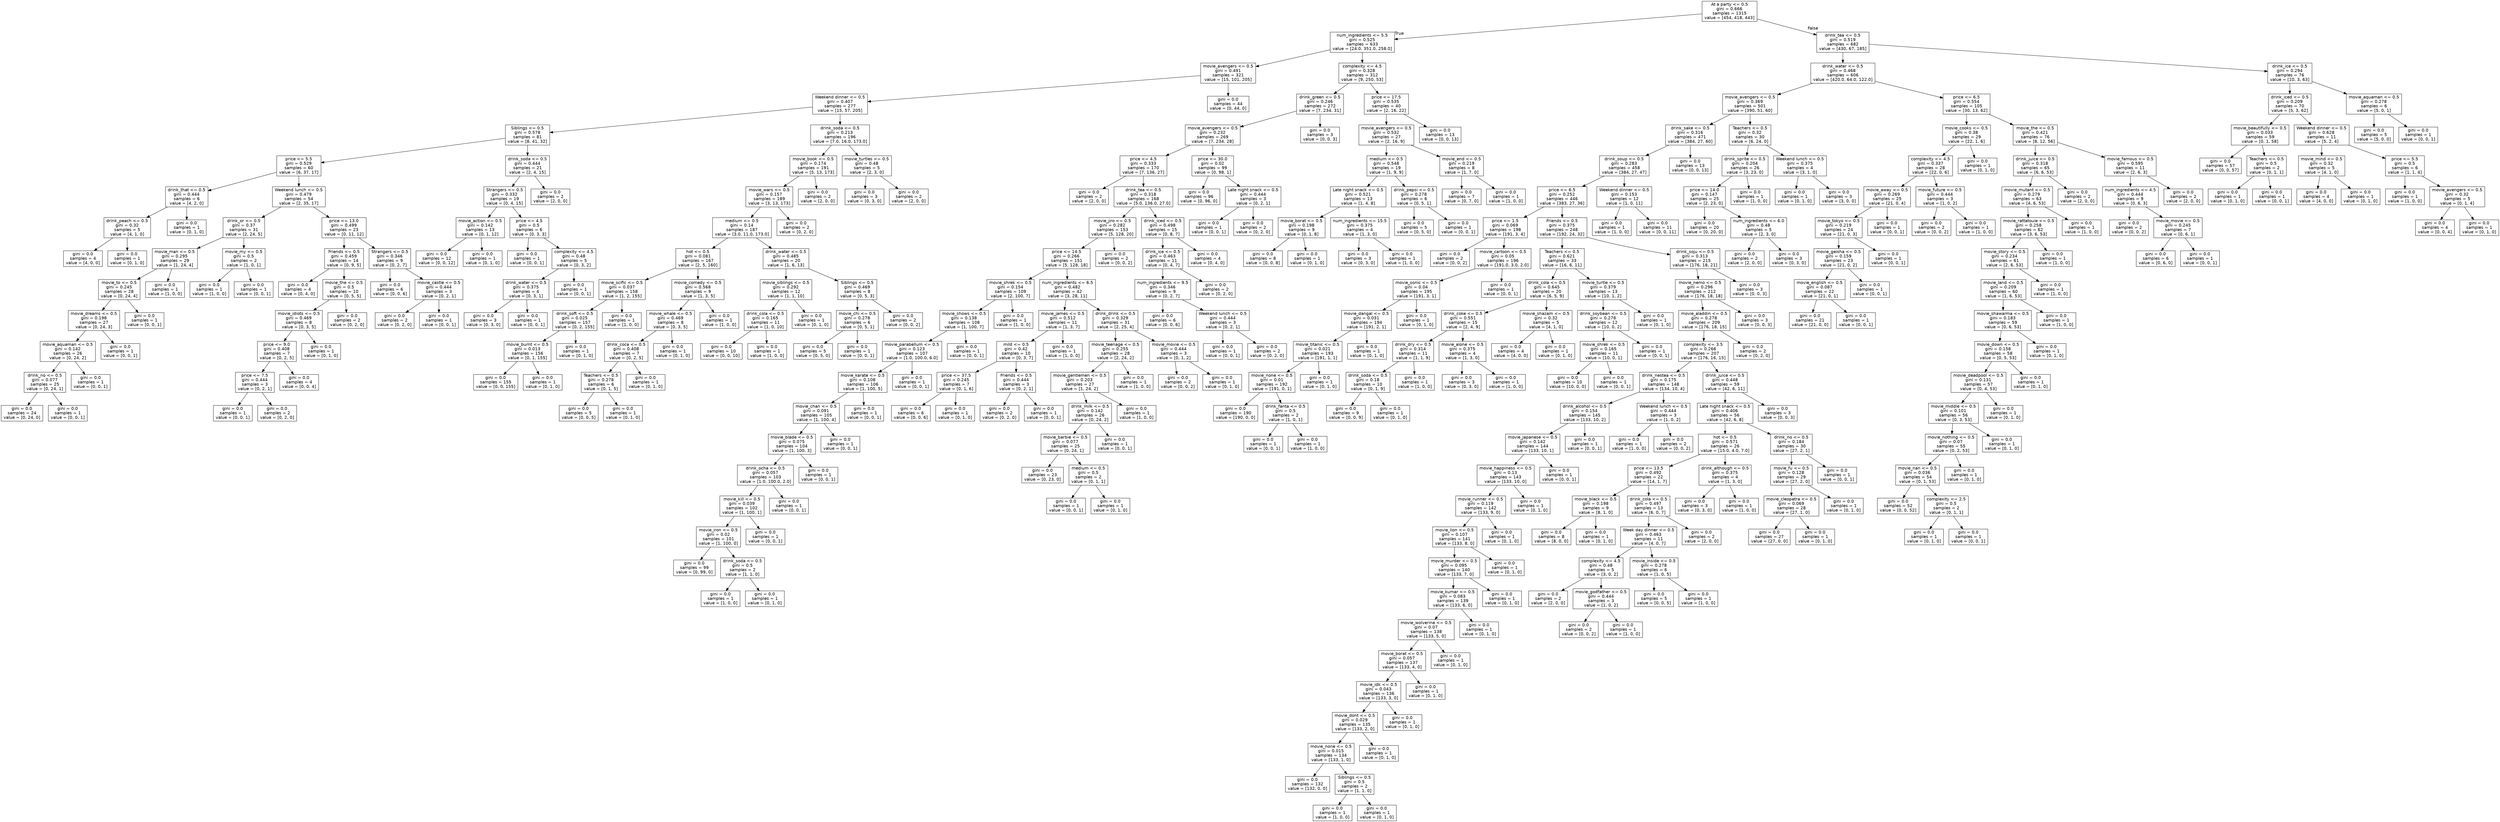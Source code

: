digraph Tree {
node [shape=box, fontname="helvetica"] ;
edge [fontname="helvetica"] ;
0 [label="At a party <= 0.5\ngini = 0.666\nsamples = 1315\nvalue = [454, 418, 443]"] ;
1 [label="num_ingredients <= 5.5\ngini = 0.525\nsamples = 633\nvalue = [24.0, 351.0, 258.0]"] ;
0 -> 1 [labeldistance=2.5, labelangle=45, headlabel="True"] ;
2 [label="movie_avengers <= 0.5\ngini = 0.491\nsamples = 321\nvalue = [15, 101, 205]"] ;
1 -> 2 ;
3 [label="Weekend dinner <= 0.5\ngini = 0.407\nsamples = 277\nvalue = [15, 57, 205]"] ;
2 -> 3 ;
4 [label="Siblings <= 0.5\ngini = 0.578\nsamples = 81\nvalue = [8, 41, 32]"] ;
3 -> 4 ;
5 [label="price <= 5.5\ngini = 0.529\nsamples = 60\nvalue = [6, 37, 17]"] ;
4 -> 5 ;
6 [label="drink_that <= 0.5\ngini = 0.444\nsamples = 6\nvalue = [4, 2, 0]"] ;
5 -> 6 ;
7 [label="drink_peach <= 0.5\ngini = 0.32\nsamples = 5\nvalue = [4, 1, 0]"] ;
6 -> 7 ;
8 [label="gini = 0.0\nsamples = 4\nvalue = [4, 0, 0]"] ;
7 -> 8 ;
9 [label="gini = 0.0\nsamples = 1\nvalue = [0, 1, 0]"] ;
7 -> 9 ;
10 [label="gini = 0.0\nsamples = 1\nvalue = [0, 1, 0]"] ;
6 -> 10 ;
11 [label="Weekend lunch <= 0.5\ngini = 0.479\nsamples = 54\nvalue = [2, 35, 17]"] ;
5 -> 11 ;
12 [label="drink_or <= 0.5\ngini = 0.37\nsamples = 31\nvalue = [2, 24, 5]"] ;
11 -> 12 ;
13 [label="movie_man <= 0.5\ngini = 0.295\nsamples = 29\nvalue = [1, 24, 4]"] ;
12 -> 13 ;
14 [label="movie_to <= 0.5\ngini = 0.245\nsamples = 28\nvalue = [0, 24, 4]"] ;
13 -> 14 ;
15 [label="movie_dreams <= 0.5\ngini = 0.198\nsamples = 27\nvalue = [0, 24, 3]"] ;
14 -> 15 ;
16 [label="movie_aquaman <= 0.5\ngini = 0.142\nsamples = 26\nvalue = [0, 24, 2]"] ;
15 -> 16 ;
17 [label="drink_no <= 0.5\ngini = 0.077\nsamples = 25\nvalue = [0, 24, 1]"] ;
16 -> 17 ;
18 [label="gini = 0.0\nsamples = 24\nvalue = [0, 24, 0]"] ;
17 -> 18 ;
19 [label="gini = 0.0\nsamples = 1\nvalue = [0, 0, 1]"] ;
17 -> 19 ;
20 [label="gini = 0.0\nsamples = 1\nvalue = [0, 0, 1]"] ;
16 -> 20 ;
21 [label="gini = 0.0\nsamples = 1\nvalue = [0, 0, 1]"] ;
15 -> 21 ;
22 [label="gini = 0.0\nsamples = 1\nvalue = [0, 0, 1]"] ;
14 -> 22 ;
23 [label="gini = 0.0\nsamples = 1\nvalue = [1, 0, 0]"] ;
13 -> 23 ;
24 [label="movie_my <= 0.5\ngini = 0.5\nsamples = 2\nvalue = [1, 0, 1]"] ;
12 -> 24 ;
25 [label="gini = 0.0\nsamples = 1\nvalue = [1, 0, 0]"] ;
24 -> 25 ;
26 [label="gini = 0.0\nsamples = 1\nvalue = [0, 0, 1]"] ;
24 -> 26 ;
27 [label="price <= 13.0\ngini = 0.499\nsamples = 23\nvalue = [0, 11, 12]"] ;
11 -> 27 ;
28 [label="Friends <= 0.5\ngini = 0.459\nsamples = 14\nvalue = [0, 9, 5]"] ;
27 -> 28 ;
29 [label="gini = 0.0\nsamples = 4\nvalue = [0, 4, 0]"] ;
28 -> 29 ;
30 [label="movie_the <= 0.5\ngini = 0.5\nsamples = 10\nvalue = [0, 5, 5]"] ;
28 -> 30 ;
31 [label="movie_idiots <= 0.5\ngini = 0.469\nsamples = 8\nvalue = [0, 3, 5]"] ;
30 -> 31 ;
32 [label="price <= 9.0\ngini = 0.408\nsamples = 7\nvalue = [0, 2, 5]"] ;
31 -> 32 ;
33 [label="price <= 7.5\ngini = 0.444\nsamples = 3\nvalue = [0, 2, 1]"] ;
32 -> 33 ;
34 [label="gini = 0.0\nsamples = 1\nvalue = [0, 0, 1]"] ;
33 -> 34 ;
35 [label="gini = 0.0\nsamples = 2\nvalue = [0, 2, 0]"] ;
33 -> 35 ;
36 [label="gini = 0.0\nsamples = 4\nvalue = [0, 0, 4]"] ;
32 -> 36 ;
37 [label="gini = 0.0\nsamples = 1\nvalue = [0, 1, 0]"] ;
31 -> 37 ;
38 [label="gini = 0.0\nsamples = 2\nvalue = [0, 2, 0]"] ;
30 -> 38 ;
39 [label="Strangers <= 0.5\ngini = 0.346\nsamples = 9\nvalue = [0, 2, 7]"] ;
27 -> 39 ;
40 [label="gini = 0.0\nsamples = 6\nvalue = [0, 0, 6]"] ;
39 -> 40 ;
41 [label="movie_castle <= 0.5\ngini = 0.444\nsamples = 3\nvalue = [0, 2, 1]"] ;
39 -> 41 ;
42 [label="gini = 0.0\nsamples = 2\nvalue = [0, 2, 0]"] ;
41 -> 42 ;
43 [label="gini = 0.0\nsamples = 1\nvalue = [0, 0, 1]"] ;
41 -> 43 ;
44 [label="drink_soda <= 0.5\ngini = 0.444\nsamples = 21\nvalue = [2, 4, 15]"] ;
4 -> 44 ;
45 [label="Strangers <= 0.5\ngini = 0.332\nsamples = 19\nvalue = [0, 4, 15]"] ;
44 -> 45 ;
46 [label="movie_action <= 0.5\ngini = 0.142\nsamples = 13\nvalue = [0, 1, 12]"] ;
45 -> 46 ;
47 [label="gini = 0.0\nsamples = 12\nvalue = [0, 0, 12]"] ;
46 -> 47 ;
48 [label="gini = 0.0\nsamples = 1\nvalue = [0, 1, 0]"] ;
46 -> 48 ;
49 [label="price <= 4.5\ngini = 0.5\nsamples = 6\nvalue = [0, 3, 3]"] ;
45 -> 49 ;
50 [label="gini = 0.0\nsamples = 1\nvalue = [0, 0, 1]"] ;
49 -> 50 ;
51 [label="complexity <= 4.5\ngini = 0.48\nsamples = 5\nvalue = [0, 3, 2]"] ;
49 -> 51 ;
52 [label="drink_water <= 0.5\ngini = 0.375\nsamples = 4\nvalue = [0, 3, 1]"] ;
51 -> 52 ;
53 [label="gini = 0.0\nsamples = 3\nvalue = [0, 3, 0]"] ;
52 -> 53 ;
54 [label="gini = 0.0\nsamples = 1\nvalue = [0, 0, 1]"] ;
52 -> 54 ;
55 [label="gini = 0.0\nsamples = 1\nvalue = [0, 0, 1]"] ;
51 -> 55 ;
56 [label="gini = 0.0\nsamples = 2\nvalue = [2, 0, 0]"] ;
44 -> 56 ;
57 [label="drink_soda <= 0.5\ngini = 0.213\nsamples = 196\nvalue = [7.0, 16.0, 173.0]"] ;
3 -> 57 ;
58 [label="movie_book <= 0.5\ngini = 0.174\nsamples = 191\nvalue = [5, 13, 173]"] ;
57 -> 58 ;
59 [label="movie_wars <= 0.5\ngini = 0.157\nsamples = 189\nvalue = [3, 13, 173]"] ;
58 -> 59 ;
60 [label="medium <= 0.5\ngini = 0.14\nsamples = 187\nvalue = [3.0, 11.0, 173.0]"] ;
59 -> 60 ;
61 [label="hot <= 0.5\ngini = 0.081\nsamples = 167\nvalue = [2, 5, 160]"] ;
60 -> 61 ;
62 [label="movie_scific <= 0.5\ngini = 0.037\nsamples = 158\nvalue = [1, 2, 155]"] ;
61 -> 62 ;
63 [label="drink_soft <= 0.5\ngini = 0.025\nsamples = 157\nvalue = [0, 2, 155]"] ;
62 -> 63 ;
64 [label="movie_burnt <= 0.5\ngini = 0.013\nsamples = 156\nvalue = [0, 1, 155]"] ;
63 -> 64 ;
65 [label="gini = 0.0\nsamples = 155\nvalue = [0, 0, 155]"] ;
64 -> 65 ;
66 [label="gini = 0.0\nsamples = 1\nvalue = [0, 1, 0]"] ;
64 -> 66 ;
67 [label="gini = 0.0\nsamples = 1\nvalue = [0, 1, 0]"] ;
63 -> 67 ;
68 [label="gini = 0.0\nsamples = 1\nvalue = [1, 0, 0]"] ;
62 -> 68 ;
69 [label="movie_comedy <= 0.5\ngini = 0.568\nsamples = 9\nvalue = [1, 3, 5]"] ;
61 -> 69 ;
70 [label="movie_whale <= 0.5\ngini = 0.469\nsamples = 8\nvalue = [0, 3, 5]"] ;
69 -> 70 ;
71 [label="drink_coca <= 0.5\ngini = 0.408\nsamples = 7\nvalue = [0, 2, 5]"] ;
70 -> 71 ;
72 [label="Teachers <= 0.5\ngini = 0.278\nsamples = 6\nvalue = [0, 1, 5]"] ;
71 -> 72 ;
73 [label="gini = 0.0\nsamples = 5\nvalue = [0, 0, 5]"] ;
72 -> 73 ;
74 [label="gini = 0.0\nsamples = 1\nvalue = [0, 1, 0]"] ;
72 -> 74 ;
75 [label="gini = 0.0\nsamples = 1\nvalue = [0, 1, 0]"] ;
71 -> 75 ;
76 [label="gini = 0.0\nsamples = 1\nvalue = [0, 1, 0]"] ;
70 -> 76 ;
77 [label="gini = 0.0\nsamples = 1\nvalue = [1, 0, 0]"] ;
69 -> 77 ;
78 [label="drink_water <= 0.5\ngini = 0.485\nsamples = 20\nvalue = [1, 6, 13]"] ;
60 -> 78 ;
79 [label="movie_siblings <= 0.5\ngini = 0.292\nsamples = 12\nvalue = [1, 1, 10]"] ;
78 -> 79 ;
80 [label="drink_cola <= 0.5\ngini = 0.165\nsamples = 11\nvalue = [1, 0, 10]"] ;
79 -> 80 ;
81 [label="gini = 0.0\nsamples = 10\nvalue = [0, 0, 10]"] ;
80 -> 81 ;
82 [label="gini = 0.0\nsamples = 1\nvalue = [1, 0, 0]"] ;
80 -> 82 ;
83 [label="gini = 0.0\nsamples = 1\nvalue = [0, 1, 0]"] ;
79 -> 83 ;
84 [label="Siblings <= 0.5\ngini = 0.469\nsamples = 8\nvalue = [0, 5, 3]"] ;
78 -> 84 ;
85 [label="movie_chi <= 0.5\ngini = 0.278\nsamples = 6\nvalue = [0, 5, 1]"] ;
84 -> 85 ;
86 [label="gini = 0.0\nsamples = 5\nvalue = [0, 5, 0]"] ;
85 -> 86 ;
87 [label="gini = 0.0\nsamples = 1\nvalue = [0, 0, 1]"] ;
85 -> 87 ;
88 [label="gini = 0.0\nsamples = 2\nvalue = [0, 0, 2]"] ;
84 -> 88 ;
89 [label="gini = 0.0\nsamples = 2\nvalue = [0, 2, 0]"] ;
59 -> 89 ;
90 [label="gini = 0.0\nsamples = 2\nvalue = [2, 0, 0]"] ;
58 -> 90 ;
91 [label="movie_turtles <= 0.5\ngini = 0.48\nsamples = 5\nvalue = [2, 3, 0]"] ;
57 -> 91 ;
92 [label="gini = 0.0\nsamples = 3\nvalue = [0, 3, 0]"] ;
91 -> 92 ;
93 [label="gini = 0.0\nsamples = 2\nvalue = [2, 0, 0]"] ;
91 -> 93 ;
94 [label="gini = 0.0\nsamples = 44\nvalue = [0, 44, 0]"] ;
2 -> 94 ;
95 [label="complexity <= 4.5\ngini = 0.328\nsamples = 312\nvalue = [9, 250, 53]"] ;
1 -> 95 ;
96 [label="drink_green <= 0.5\ngini = 0.246\nsamples = 272\nvalue = [7, 234, 31]"] ;
95 -> 96 ;
97 [label="movie_avengers <= 0.5\ngini = 0.232\nsamples = 269\nvalue = [7, 234, 28]"] ;
96 -> 97 ;
98 [label="price <= 4.5\ngini = 0.333\nsamples = 170\nvalue = [7, 136, 27]"] ;
97 -> 98 ;
99 [label="gini = 0.0\nsamples = 2\nvalue = [2, 0, 0]"] ;
98 -> 99 ;
100 [label="drink_tea <= 0.5\ngini = 0.318\nsamples = 168\nvalue = [5.0, 136.0, 27.0]"] ;
98 -> 100 ;
101 [label="movie_jiro <= 0.5\ngini = 0.282\nsamples = 153\nvalue = [5, 128, 20]"] ;
100 -> 101 ;
102 [label="price <= 14.5\ngini = 0.266\nsamples = 151\nvalue = [5, 128, 18]"] ;
101 -> 102 ;
103 [label="movie_shrek <= 0.5\ngini = 0.154\nsamples = 109\nvalue = [2, 100, 7]"] ;
102 -> 103 ;
104 [label="movie_shows <= 0.5\ngini = 0.138\nsamples = 108\nvalue = [1, 100, 7]"] ;
103 -> 104 ;
105 [label="movie_parabellum <= 0.5\ngini = 0.123\nsamples = 107\nvalue = [1.0, 100.0, 6.0]"] ;
104 -> 105 ;
106 [label="movie_karate <= 0.5\ngini = 0.108\nsamples = 106\nvalue = [1, 100, 5]"] ;
105 -> 106 ;
107 [label="movie_chan <= 0.5\ngini = 0.091\nsamples = 105\nvalue = [1, 100, 4]"] ;
106 -> 107 ;
108 [label="movie_blade <= 0.5\ngini = 0.075\nsamples = 104\nvalue = [1, 100, 3]"] ;
107 -> 108 ;
109 [label="drink_ocha <= 0.5\ngini = 0.057\nsamples = 103\nvalue = [1.0, 100.0, 2.0]"] ;
108 -> 109 ;
110 [label="movie_kill <= 0.5\ngini = 0.039\nsamples = 102\nvalue = [1, 100, 1]"] ;
109 -> 110 ;
111 [label="movie_iron <= 0.5\ngini = 0.02\nsamples = 101\nvalue = [1, 100, 0]"] ;
110 -> 111 ;
112 [label="gini = 0.0\nsamples = 99\nvalue = [0, 99, 0]"] ;
111 -> 112 ;
113 [label="drink_soda <= 0.5\ngini = 0.5\nsamples = 2\nvalue = [1, 1, 0]"] ;
111 -> 113 ;
114 [label="gini = 0.0\nsamples = 1\nvalue = [1, 0, 0]"] ;
113 -> 114 ;
115 [label="gini = 0.0\nsamples = 1\nvalue = [0, 1, 0]"] ;
113 -> 115 ;
116 [label="gini = 0.0\nsamples = 1\nvalue = [0, 0, 1]"] ;
110 -> 116 ;
117 [label="gini = 0.0\nsamples = 1\nvalue = [0, 0, 1]"] ;
109 -> 117 ;
118 [label="gini = 0.0\nsamples = 1\nvalue = [0, 0, 1]"] ;
108 -> 118 ;
119 [label="gini = 0.0\nsamples = 1\nvalue = [0, 0, 1]"] ;
107 -> 119 ;
120 [label="gini = 0.0\nsamples = 1\nvalue = [0, 0, 1]"] ;
106 -> 120 ;
121 [label="gini = 0.0\nsamples = 1\nvalue = [0, 0, 1]"] ;
105 -> 121 ;
122 [label="gini = 0.0\nsamples = 1\nvalue = [0, 0, 1]"] ;
104 -> 122 ;
123 [label="gini = 0.0\nsamples = 1\nvalue = [1, 0, 0]"] ;
103 -> 123 ;
124 [label="num_ingredients <= 6.5\ngini = 0.482\nsamples = 42\nvalue = [3, 28, 11]"] ;
102 -> 124 ;
125 [label="movie_james <= 0.5\ngini = 0.512\nsamples = 11\nvalue = [1, 3, 7]"] ;
124 -> 125 ;
126 [label="mild <= 0.5\ngini = 0.42\nsamples = 10\nvalue = [0, 3, 7]"] ;
125 -> 126 ;
127 [label="price <= 37.5\ngini = 0.245\nsamples = 7\nvalue = [0, 1, 6]"] ;
126 -> 127 ;
128 [label="gini = 0.0\nsamples = 6\nvalue = [0, 0, 6]"] ;
127 -> 128 ;
129 [label="gini = 0.0\nsamples = 1\nvalue = [0, 1, 0]"] ;
127 -> 129 ;
130 [label="Friends <= 0.5\ngini = 0.444\nsamples = 3\nvalue = [0, 2, 1]"] ;
126 -> 130 ;
131 [label="gini = 0.0\nsamples = 2\nvalue = [0, 2, 0]"] ;
130 -> 131 ;
132 [label="gini = 0.0\nsamples = 1\nvalue = [0, 0, 1]"] ;
130 -> 132 ;
133 [label="gini = 0.0\nsamples = 1\nvalue = [1, 0, 0]"] ;
125 -> 133 ;
134 [label="drink_drink <= 0.5\ngini = 0.329\nsamples = 31\nvalue = [2, 25, 4]"] ;
124 -> 134 ;
135 [label="movie_teenage <= 0.5\ngini = 0.255\nsamples = 28\nvalue = [2, 24, 2]"] ;
134 -> 135 ;
136 [label="movie_gentlemen <= 0.5\ngini = 0.203\nsamples = 27\nvalue = [1, 24, 2]"] ;
135 -> 136 ;
137 [label="drink_milk <= 0.5\ngini = 0.142\nsamples = 26\nvalue = [0, 24, 2]"] ;
136 -> 137 ;
138 [label="movie_barbie <= 0.5\ngini = 0.077\nsamples = 25\nvalue = [0, 24, 1]"] ;
137 -> 138 ;
139 [label="gini = 0.0\nsamples = 23\nvalue = [0, 23, 0]"] ;
138 -> 139 ;
140 [label="medium <= 0.5\ngini = 0.5\nsamples = 2\nvalue = [0, 1, 1]"] ;
138 -> 140 ;
141 [label="gini = 0.0\nsamples = 1\nvalue = [0, 0, 1]"] ;
140 -> 141 ;
142 [label="gini = 0.0\nsamples = 1\nvalue = [0, 1, 0]"] ;
140 -> 142 ;
143 [label="gini = 0.0\nsamples = 1\nvalue = [0, 0, 1]"] ;
137 -> 143 ;
144 [label="gini = 0.0\nsamples = 1\nvalue = [1, 0, 0]"] ;
136 -> 144 ;
145 [label="gini = 0.0\nsamples = 1\nvalue = [1, 0, 0]"] ;
135 -> 145 ;
146 [label="movie_movie <= 0.5\ngini = 0.444\nsamples = 3\nvalue = [0, 1, 2]"] ;
134 -> 146 ;
147 [label="gini = 0.0\nsamples = 2\nvalue = [0, 0, 2]"] ;
146 -> 147 ;
148 [label="gini = 0.0\nsamples = 1\nvalue = [0, 1, 0]"] ;
146 -> 148 ;
149 [label="gini = 0.0\nsamples = 2\nvalue = [0, 0, 2]"] ;
101 -> 149 ;
150 [label="drink_iced <= 0.5\ngini = 0.498\nsamples = 15\nvalue = [0, 8, 7]"] ;
100 -> 150 ;
151 [label="drink_ice <= 0.5\ngini = 0.463\nsamples = 11\nvalue = [0, 4, 7]"] ;
150 -> 151 ;
152 [label="num_ingredients <= 9.5\ngini = 0.346\nsamples = 9\nvalue = [0, 2, 7]"] ;
151 -> 152 ;
153 [label="gini = 0.0\nsamples = 6\nvalue = [0, 0, 6]"] ;
152 -> 153 ;
154 [label="Weekend lunch <= 0.5\ngini = 0.444\nsamples = 3\nvalue = [0, 2, 1]"] ;
152 -> 154 ;
155 [label="gini = 0.0\nsamples = 1\nvalue = [0, 0, 1]"] ;
154 -> 155 ;
156 [label="gini = 0.0\nsamples = 2\nvalue = [0, 2, 0]"] ;
154 -> 156 ;
157 [label="gini = 0.0\nsamples = 2\nvalue = [0, 2, 0]"] ;
151 -> 157 ;
158 [label="gini = 0.0\nsamples = 4\nvalue = [0, 4, 0]"] ;
150 -> 158 ;
159 [label="price <= 30.0\ngini = 0.02\nsamples = 99\nvalue = [0, 98, 1]"] ;
97 -> 159 ;
160 [label="gini = 0.0\nsamples = 96\nvalue = [0, 96, 0]"] ;
159 -> 160 ;
161 [label="Late night snack <= 0.5\ngini = 0.444\nsamples = 3\nvalue = [0, 2, 1]"] ;
159 -> 161 ;
162 [label="gini = 0.0\nsamples = 1\nvalue = [0, 0, 1]"] ;
161 -> 162 ;
163 [label="gini = 0.0\nsamples = 2\nvalue = [0, 2, 0]"] ;
161 -> 163 ;
164 [label="gini = 0.0\nsamples = 3\nvalue = [0, 0, 3]"] ;
96 -> 164 ;
165 [label="price <= 17.5\ngini = 0.535\nsamples = 40\nvalue = [2, 16, 22]"] ;
95 -> 165 ;
166 [label="movie_avengers <= 0.5\ngini = 0.532\nsamples = 27\nvalue = [2, 16, 9]"] ;
165 -> 166 ;
167 [label="medium <= 0.5\ngini = 0.548\nsamples = 19\nvalue = [1, 9, 9]"] ;
166 -> 167 ;
168 [label="Late night snack <= 0.5\ngini = 0.521\nsamples = 13\nvalue = [1, 4, 8]"] ;
167 -> 168 ;
169 [label="movie_borat <= 0.5\ngini = 0.198\nsamples = 9\nvalue = [0, 1, 8]"] ;
168 -> 169 ;
170 [label="gini = 0.0\nsamples = 8\nvalue = [0, 0, 8]"] ;
169 -> 170 ;
171 [label="gini = 0.0\nsamples = 1\nvalue = [0, 1, 0]"] ;
169 -> 171 ;
172 [label="num_ingredients <= 15.5\ngini = 0.375\nsamples = 4\nvalue = [1, 3, 0]"] ;
168 -> 172 ;
173 [label="gini = 0.0\nsamples = 3\nvalue = [0, 3, 0]"] ;
172 -> 173 ;
174 [label="gini = 0.0\nsamples = 1\nvalue = [1, 0, 0]"] ;
172 -> 174 ;
175 [label="drink_pepsi <= 0.5\ngini = 0.278\nsamples = 6\nvalue = [0, 5, 1]"] ;
167 -> 175 ;
176 [label="gini = 0.0\nsamples = 5\nvalue = [0, 5, 0]"] ;
175 -> 176 ;
177 [label="gini = 0.0\nsamples = 1\nvalue = [0, 0, 1]"] ;
175 -> 177 ;
178 [label="movie_end <= 0.5\ngini = 0.219\nsamples = 8\nvalue = [1, 7, 0]"] ;
166 -> 178 ;
179 [label="gini = 0.0\nsamples = 7\nvalue = [0, 7, 0]"] ;
178 -> 179 ;
180 [label="gini = 0.0\nsamples = 1\nvalue = [1, 0, 0]"] ;
178 -> 180 ;
181 [label="gini = 0.0\nsamples = 13\nvalue = [0, 0, 13]"] ;
165 -> 181 ;
182 [label="drink_tea <= 0.5\ngini = 0.519\nsamples = 682\nvalue = [430, 67, 185]"] ;
0 -> 182 [labeldistance=2.5, labelangle=-45, headlabel="False"] ;
183 [label="drink_water <= 0.5\ngini = 0.468\nsamples = 606\nvalue = [420.0, 64.0, 122.0]"] ;
182 -> 183 ;
184 [label="movie_avengers <= 0.5\ngini = 0.369\nsamples = 501\nvalue = [390, 51, 60]"] ;
183 -> 184 ;
185 [label="drink_sake <= 0.5\ngini = 0.316\nsamples = 471\nvalue = [384, 27, 60]"] ;
184 -> 185 ;
186 [label="drink_soup <= 0.5\ngini = 0.283\nsamples = 458\nvalue = [384, 27, 47]"] ;
185 -> 186 ;
187 [label="price <= 6.5\ngini = 0.252\nsamples = 446\nvalue = [383, 27, 36]"] ;
186 -> 187 ;
188 [label="price <= 1.5\ngini = 0.069\nsamples = 198\nvalue = [191, 3, 4]"] ;
187 -> 188 ;
189 [label="gini = 0.0\nsamples = 2\nvalue = [0, 0, 2]"] ;
188 -> 189 ;
190 [label="movie_cartoon <= 0.5\ngini = 0.05\nsamples = 196\nvalue = [191.0, 3.0, 2.0]"] ;
188 -> 190 ;
191 [label="movie_sonic <= 0.5\ngini = 0.04\nsamples = 195\nvalue = [191, 3, 1]"] ;
190 -> 191 ;
192 [label="movie_dangal <= 0.5\ngini = 0.031\nsamples = 194\nvalue = [191, 2, 1]"] ;
191 -> 192 ;
193 [label="movie_titanic <= 0.5\ngini = 0.021\nsamples = 193\nvalue = [191, 1, 1]"] ;
192 -> 193 ;
194 [label="movie_none <= 0.5\ngini = 0.01\nsamples = 192\nvalue = [191, 0, 1]"] ;
193 -> 194 ;
195 [label="gini = 0.0\nsamples = 190\nvalue = [190, 0, 0]"] ;
194 -> 195 ;
196 [label="drink_fanta <= 0.5\ngini = 0.5\nsamples = 2\nvalue = [1, 0, 1]"] ;
194 -> 196 ;
197 [label="gini = 0.0\nsamples = 1\nvalue = [0, 0, 1]"] ;
196 -> 197 ;
198 [label="gini = 0.0\nsamples = 1\nvalue = [1, 0, 0]"] ;
196 -> 198 ;
199 [label="gini = 0.0\nsamples = 1\nvalue = [0, 1, 0]"] ;
193 -> 199 ;
200 [label="gini = 0.0\nsamples = 1\nvalue = [0, 1, 0]"] ;
192 -> 200 ;
201 [label="gini = 0.0\nsamples = 1\nvalue = [0, 1, 0]"] ;
191 -> 201 ;
202 [label="gini = 0.0\nsamples = 1\nvalue = [0, 0, 1]"] ;
190 -> 202 ;
203 [label="Friends <= 0.5\ngini = 0.375\nsamples = 248\nvalue = [192, 24, 32]"] ;
187 -> 203 ;
204 [label="Teachers <= 0.5\ngini = 0.621\nsamples = 33\nvalue = [16, 6, 11]"] ;
203 -> 204 ;
205 [label="drink_cola <= 0.5\ngini = 0.645\nsamples = 20\nvalue = [6, 5, 9]"] ;
204 -> 205 ;
206 [label="drink_coke <= 0.5\ngini = 0.551\nsamples = 15\nvalue = [2, 4, 9]"] ;
205 -> 206 ;
207 [label="drink_dry <= 0.5\ngini = 0.314\nsamples = 11\nvalue = [1, 1, 9]"] ;
206 -> 207 ;
208 [label="drink_soda <= 0.5\ngini = 0.18\nsamples = 10\nvalue = [0, 1, 9]"] ;
207 -> 208 ;
209 [label="gini = 0.0\nsamples = 9\nvalue = [0, 0, 9]"] ;
208 -> 209 ;
210 [label="gini = 0.0\nsamples = 1\nvalue = [0, 1, 0]"] ;
208 -> 210 ;
211 [label="gini = 0.0\nsamples = 1\nvalue = [1, 0, 0]"] ;
207 -> 211 ;
212 [label="movie_alone <= 0.5\ngini = 0.375\nsamples = 4\nvalue = [1, 3, 0]"] ;
206 -> 212 ;
213 [label="gini = 0.0\nsamples = 3\nvalue = [0, 3, 0]"] ;
212 -> 213 ;
214 [label="gini = 0.0\nsamples = 1\nvalue = [1, 0, 0]"] ;
212 -> 214 ;
215 [label="movie_shazam <= 0.5\ngini = 0.32\nsamples = 5\nvalue = [4, 1, 0]"] ;
205 -> 215 ;
216 [label="gini = 0.0\nsamples = 4\nvalue = [4, 0, 0]"] ;
215 -> 216 ;
217 [label="gini = 0.0\nsamples = 1\nvalue = [0, 1, 0]"] ;
215 -> 217 ;
218 [label="movie_turtle <= 0.5\ngini = 0.379\nsamples = 13\nvalue = [10, 1, 2]"] ;
204 -> 218 ;
219 [label="drink_soybean <= 0.5\ngini = 0.278\nsamples = 12\nvalue = [10, 0, 2]"] ;
218 -> 219 ;
220 [label="movie_shrek <= 0.5\ngini = 0.165\nsamples = 11\nvalue = [10, 0, 1]"] ;
219 -> 220 ;
221 [label="gini = 0.0\nsamples = 10\nvalue = [10, 0, 0]"] ;
220 -> 221 ;
222 [label="gini = 0.0\nsamples = 1\nvalue = [0, 0, 1]"] ;
220 -> 222 ;
223 [label="gini = 0.0\nsamples = 1\nvalue = [0, 0, 1]"] ;
219 -> 223 ;
224 [label="gini = 0.0\nsamples = 1\nvalue = [0, 1, 0]"] ;
218 -> 224 ;
225 [label="drink_soju <= 0.5\ngini = 0.313\nsamples = 215\nvalue = [176, 18, 21]"] ;
203 -> 225 ;
226 [label="movie_nemo <= 0.5\ngini = 0.296\nsamples = 212\nvalue = [176, 18, 18]"] ;
225 -> 226 ;
227 [label="movie_aladdin <= 0.5\ngini = 0.278\nsamples = 209\nvalue = [176, 18, 15]"] ;
226 -> 227 ;
228 [label="complexity <= 3.5\ngini = 0.266\nsamples = 207\nvalue = [176, 16, 15]"] ;
227 -> 228 ;
229 [label="drink_nestea <= 0.5\ngini = 0.175\nsamples = 148\nvalue = [134, 10, 4]"] ;
228 -> 229 ;
230 [label="drink_alcohol <= 0.5\ngini = 0.154\nsamples = 145\nvalue = [133, 10, 2]"] ;
229 -> 230 ;
231 [label="movie_japanese <= 0.5\ngini = 0.142\nsamples = 144\nvalue = [133, 10, 1]"] ;
230 -> 231 ;
232 [label="movie_happiness <= 0.5\ngini = 0.13\nsamples = 143\nvalue = [133, 10, 0]"] ;
231 -> 232 ;
233 [label="movie_runner <= 0.5\ngini = 0.119\nsamples = 142\nvalue = [133, 9, 0]"] ;
232 -> 233 ;
234 [label="movie_lion <= 0.5\ngini = 0.107\nsamples = 141\nvalue = [133, 8, 0]"] ;
233 -> 234 ;
235 [label="movie_murder <= 0.5\ngini = 0.095\nsamples = 140\nvalue = [133, 7, 0]"] ;
234 -> 235 ;
236 [label="movie_kumar <= 0.5\ngini = 0.083\nsamples = 139\nvalue = [133, 6, 0]"] ;
235 -> 236 ;
237 [label="movie_wolverine <= 0.5\ngini = 0.07\nsamples = 138\nvalue = [133, 5, 0]"] ;
236 -> 237 ;
238 [label="movie_borat <= 0.5\ngini = 0.057\nsamples = 137\nvalue = [133, 4, 0]"] ;
237 -> 238 ;
239 [label="movie_idk <= 0.5\ngini = 0.043\nsamples = 136\nvalue = [133, 3, 0]"] ;
238 -> 239 ;
240 [label="movie_dont <= 0.5\ngini = 0.029\nsamples = 135\nvalue = [133, 2, 0]"] ;
239 -> 240 ;
241 [label="movie_none <= 0.5\ngini = 0.015\nsamples = 134\nvalue = [133, 1, 0]"] ;
240 -> 241 ;
242 [label="gini = 0.0\nsamples = 132\nvalue = [132, 0, 0]"] ;
241 -> 242 ;
243 [label="Siblings <= 0.5\ngini = 0.5\nsamples = 2\nvalue = [1, 1, 0]"] ;
241 -> 243 ;
244 [label="gini = 0.0\nsamples = 1\nvalue = [1, 0, 0]"] ;
243 -> 244 ;
245 [label="gini = 0.0\nsamples = 1\nvalue = [0, 1, 0]"] ;
243 -> 245 ;
246 [label="gini = 0.0\nsamples = 1\nvalue = [0, 1, 0]"] ;
240 -> 246 ;
247 [label="gini = 0.0\nsamples = 1\nvalue = [0, 1, 0]"] ;
239 -> 247 ;
248 [label="gini = 0.0\nsamples = 1\nvalue = [0, 1, 0]"] ;
238 -> 248 ;
249 [label="gini = 0.0\nsamples = 1\nvalue = [0, 1, 0]"] ;
237 -> 249 ;
250 [label="gini = 0.0\nsamples = 1\nvalue = [0, 1, 0]"] ;
236 -> 250 ;
251 [label="gini = 0.0\nsamples = 1\nvalue = [0, 1, 0]"] ;
235 -> 251 ;
252 [label="gini = 0.0\nsamples = 1\nvalue = [0, 1, 0]"] ;
234 -> 252 ;
253 [label="gini = 0.0\nsamples = 1\nvalue = [0, 1, 0]"] ;
233 -> 253 ;
254 [label="gini = 0.0\nsamples = 1\nvalue = [0, 1, 0]"] ;
232 -> 254 ;
255 [label="gini = 0.0\nsamples = 1\nvalue = [0, 0, 1]"] ;
231 -> 255 ;
256 [label="gini = 0.0\nsamples = 1\nvalue = [0, 0, 1]"] ;
230 -> 256 ;
257 [label="Weekend lunch <= 0.5\ngini = 0.444\nsamples = 3\nvalue = [1, 0, 2]"] ;
229 -> 257 ;
258 [label="gini = 0.0\nsamples = 1\nvalue = [1, 0, 0]"] ;
257 -> 258 ;
259 [label="gini = 0.0\nsamples = 2\nvalue = [0, 0, 2]"] ;
257 -> 259 ;
260 [label="drink_juice <= 0.5\ngini = 0.448\nsamples = 59\nvalue = [42, 6, 11]"] ;
228 -> 260 ;
261 [label="Late night snack <= 0.5\ngini = 0.406\nsamples = 56\nvalue = [42, 6, 8]"] ;
260 -> 261 ;
262 [label="hot <= 0.5\ngini = 0.571\nsamples = 26\nvalue = [15.0, 4.0, 7.0]"] ;
261 -> 262 ;
263 [label="price <= 13.5\ngini = 0.492\nsamples = 22\nvalue = [14, 1, 7]"] ;
262 -> 263 ;
264 [label="movie_black <= 0.5\ngini = 0.198\nsamples = 9\nvalue = [8, 1, 0]"] ;
263 -> 264 ;
265 [label="gini = 0.0\nsamples = 8\nvalue = [8, 0, 0]"] ;
264 -> 265 ;
266 [label="gini = 0.0\nsamples = 1\nvalue = [0, 1, 0]"] ;
264 -> 266 ;
267 [label="drink_cola <= 0.5\ngini = 0.497\nsamples = 13\nvalue = [6, 0, 7]"] ;
263 -> 267 ;
268 [label="Week day dinner <= 0.5\ngini = 0.463\nsamples = 11\nvalue = [4, 0, 7]"] ;
267 -> 268 ;
269 [label="complexity <= 4.5\ngini = 0.48\nsamples = 5\nvalue = [3, 0, 2]"] ;
268 -> 269 ;
270 [label="gini = 0.0\nsamples = 2\nvalue = [2, 0, 0]"] ;
269 -> 270 ;
271 [label="movie_godfather <= 0.5\ngini = 0.444\nsamples = 3\nvalue = [1, 0, 2]"] ;
269 -> 271 ;
272 [label="gini = 0.0\nsamples = 2\nvalue = [0, 0, 2]"] ;
271 -> 272 ;
273 [label="gini = 0.0\nsamples = 1\nvalue = [1, 0, 0]"] ;
271 -> 273 ;
274 [label="movie_inside <= 0.5\ngini = 0.278\nsamples = 6\nvalue = [1, 0, 5]"] ;
268 -> 274 ;
275 [label="gini = 0.0\nsamples = 5\nvalue = [0, 0, 5]"] ;
274 -> 275 ;
276 [label="gini = 0.0\nsamples = 1\nvalue = [1, 0, 0]"] ;
274 -> 276 ;
277 [label="gini = 0.0\nsamples = 2\nvalue = [2, 0, 0]"] ;
267 -> 277 ;
278 [label="drink_although <= 0.5\ngini = 0.375\nsamples = 4\nvalue = [1, 3, 0]"] ;
262 -> 278 ;
279 [label="gini = 0.0\nsamples = 3\nvalue = [0, 3, 0]"] ;
278 -> 279 ;
280 [label="gini = 0.0\nsamples = 1\nvalue = [1, 0, 0]"] ;
278 -> 280 ;
281 [label="drink_no <= 0.5\ngini = 0.184\nsamples = 30\nvalue = [27, 2, 1]"] ;
261 -> 281 ;
282 [label="movie_fu <= 0.5\ngini = 0.128\nsamples = 29\nvalue = [27, 2, 0]"] ;
281 -> 282 ;
283 [label="movie_cleopatra <= 0.5\ngini = 0.069\nsamples = 28\nvalue = [27, 1, 0]"] ;
282 -> 283 ;
284 [label="gini = 0.0\nsamples = 27\nvalue = [27, 0, 0]"] ;
283 -> 284 ;
285 [label="gini = 0.0\nsamples = 1\nvalue = [0, 1, 0]"] ;
283 -> 285 ;
286 [label="gini = 0.0\nsamples = 1\nvalue = [0, 1, 0]"] ;
282 -> 286 ;
287 [label="gini = 0.0\nsamples = 1\nvalue = [0, 0, 1]"] ;
281 -> 287 ;
288 [label="gini = 0.0\nsamples = 3\nvalue = [0, 0, 3]"] ;
260 -> 288 ;
289 [label="gini = 0.0\nsamples = 2\nvalue = [0, 2, 0]"] ;
227 -> 289 ;
290 [label="gini = 0.0\nsamples = 3\nvalue = [0, 0, 3]"] ;
226 -> 290 ;
291 [label="gini = 0.0\nsamples = 3\nvalue = [0, 0, 3]"] ;
225 -> 291 ;
292 [label="Weekend dinner <= 0.5\ngini = 0.153\nsamples = 12\nvalue = [1, 0, 11]"] ;
186 -> 292 ;
293 [label="gini = 0.0\nsamples = 1\nvalue = [1, 0, 0]"] ;
292 -> 293 ;
294 [label="gini = 0.0\nsamples = 11\nvalue = [0, 0, 11]"] ;
292 -> 294 ;
295 [label="gini = 0.0\nsamples = 13\nvalue = [0, 0, 13]"] ;
185 -> 295 ;
296 [label="Teachers <= 0.5\ngini = 0.32\nsamples = 30\nvalue = [6, 24, 0]"] ;
184 -> 296 ;
297 [label="drink_sprite <= 0.5\ngini = 0.204\nsamples = 26\nvalue = [3, 23, 0]"] ;
296 -> 297 ;
298 [label="price <= 14.0\ngini = 0.147\nsamples = 25\nvalue = [2, 23, 0]"] ;
297 -> 298 ;
299 [label="gini = 0.0\nsamples = 20\nvalue = [0, 20, 0]"] ;
298 -> 299 ;
300 [label="num_ingredients <= 6.0\ngini = 0.48\nsamples = 5\nvalue = [2, 3, 0]"] ;
298 -> 300 ;
301 [label="gini = 0.0\nsamples = 2\nvalue = [2, 0, 0]"] ;
300 -> 301 ;
302 [label="gini = 0.0\nsamples = 3\nvalue = [0, 3, 0]"] ;
300 -> 302 ;
303 [label="gini = 0.0\nsamples = 1\nvalue = [1, 0, 0]"] ;
297 -> 303 ;
304 [label="Weekend lunch <= 0.5\ngini = 0.375\nsamples = 4\nvalue = [3, 1, 0]"] ;
296 -> 304 ;
305 [label="gini = 0.0\nsamples = 1\nvalue = [0, 1, 0]"] ;
304 -> 305 ;
306 [label="gini = 0.0\nsamples = 3\nvalue = [3, 0, 0]"] ;
304 -> 306 ;
307 [label="price <= 6.5\ngini = 0.554\nsamples = 105\nvalue = [30, 13, 62]"] ;
183 -> 307 ;
308 [label="movie_cooks <= 0.5\ngini = 0.38\nsamples = 29\nvalue = [22, 1, 6]"] ;
307 -> 308 ;
309 [label="complexity <= 4.5\ngini = 0.337\nsamples = 28\nvalue = [22, 0, 6]"] ;
308 -> 309 ;
310 [label="movie_away <= 0.5\ngini = 0.269\nsamples = 25\nvalue = [21, 0, 4]"] ;
309 -> 310 ;
311 [label="movie_tokyo <= 0.5\ngini = 0.219\nsamples = 24\nvalue = [21, 0, 3]"] ;
310 -> 311 ;
312 [label="movie_geisha <= 0.5\ngini = 0.159\nsamples = 23\nvalue = [21, 0, 2]"] ;
311 -> 312 ;
313 [label="movie_english <= 0.5\ngini = 0.087\nsamples = 22\nvalue = [21, 0, 1]"] ;
312 -> 313 ;
314 [label="gini = 0.0\nsamples = 21\nvalue = [21, 0, 0]"] ;
313 -> 314 ;
315 [label="gini = 0.0\nsamples = 1\nvalue = [0, 0, 1]"] ;
313 -> 315 ;
316 [label="gini = 0.0\nsamples = 1\nvalue = [0, 0, 1]"] ;
312 -> 316 ;
317 [label="gini = 0.0\nsamples = 1\nvalue = [0, 0, 1]"] ;
311 -> 317 ;
318 [label="gini = 0.0\nsamples = 1\nvalue = [0, 0, 1]"] ;
310 -> 318 ;
319 [label="movie_future <= 0.5\ngini = 0.444\nsamples = 3\nvalue = [1, 0, 2]"] ;
309 -> 319 ;
320 [label="gini = 0.0\nsamples = 2\nvalue = [0, 0, 2]"] ;
319 -> 320 ;
321 [label="gini = 0.0\nsamples = 1\nvalue = [1, 0, 0]"] ;
319 -> 321 ;
322 [label="gini = 0.0\nsamples = 1\nvalue = [0, 1, 0]"] ;
308 -> 322 ;
323 [label="movie_the <= 0.5\ngini = 0.421\nsamples = 76\nvalue = [8, 12, 56]"] ;
307 -> 323 ;
324 [label="drink_juice <= 0.5\ngini = 0.318\nsamples = 65\nvalue = [6, 6, 53]"] ;
323 -> 324 ;
325 [label="movie_mutant <= 0.5\ngini = 0.279\nsamples = 63\nvalue = [4, 6, 53]"] ;
324 -> 325 ;
326 [label="movie_rattatouie <= 0.5\ngini = 0.258\nsamples = 62\nvalue = [3, 6, 53]"] ;
325 -> 326 ;
327 [label="movie_story <= 0.5\ngini = 0.234\nsamples = 61\nvalue = [2, 6, 53]"] ;
326 -> 327 ;
328 [label="movie_land <= 0.5\ngini = 0.209\nsamples = 60\nvalue = [1, 6, 53]"] ;
327 -> 328 ;
329 [label="movie_shawarma <= 0.5\ngini = 0.183\nsamples = 59\nvalue = [0, 6, 53]"] ;
328 -> 329 ;
330 [label="movie_down <= 0.5\ngini = 0.158\nsamples = 58\nvalue = [0, 5, 53]"] ;
329 -> 330 ;
331 [label="movie_deadpool <= 0.5\ngini = 0.131\nsamples = 57\nvalue = [0, 4, 53]"] ;
330 -> 331 ;
332 [label="movie_middle <= 0.5\ngini = 0.101\nsamples = 56\nvalue = [0, 3, 53]"] ;
331 -> 332 ;
333 [label="movie_nothing <= 0.5\ngini = 0.07\nsamples = 55\nvalue = [0, 2, 53]"] ;
332 -> 333 ;
334 [label="movie_nan <= 0.5\ngini = 0.036\nsamples = 54\nvalue = [0, 1, 53]"] ;
333 -> 334 ;
335 [label="gini = 0.0\nsamples = 52\nvalue = [0, 0, 52]"] ;
334 -> 335 ;
336 [label="complexity <= 2.5\ngini = 0.5\nsamples = 2\nvalue = [0, 1, 1]"] ;
334 -> 336 ;
337 [label="gini = 0.0\nsamples = 1\nvalue = [0, 1, 0]"] ;
336 -> 337 ;
338 [label="gini = 0.0\nsamples = 1\nvalue = [0, 0, 1]"] ;
336 -> 338 ;
339 [label="gini = 0.0\nsamples = 1\nvalue = [0, 1, 0]"] ;
333 -> 339 ;
340 [label="gini = 0.0\nsamples = 1\nvalue = [0, 1, 0]"] ;
332 -> 340 ;
341 [label="gini = 0.0\nsamples = 1\nvalue = [0, 1, 0]"] ;
331 -> 341 ;
342 [label="gini = 0.0\nsamples = 1\nvalue = [0, 1, 0]"] ;
330 -> 342 ;
343 [label="gini = 0.0\nsamples = 1\nvalue = [0, 1, 0]"] ;
329 -> 343 ;
344 [label="gini = 0.0\nsamples = 1\nvalue = [1, 0, 0]"] ;
328 -> 344 ;
345 [label="gini = 0.0\nsamples = 1\nvalue = [1, 0, 0]"] ;
327 -> 345 ;
346 [label="gini = 0.0\nsamples = 1\nvalue = [1, 0, 0]"] ;
326 -> 346 ;
347 [label="gini = 0.0\nsamples = 1\nvalue = [1, 0, 0]"] ;
325 -> 347 ;
348 [label="gini = 0.0\nsamples = 2\nvalue = [2, 0, 0]"] ;
324 -> 348 ;
349 [label="movie_famous <= 0.5\ngini = 0.595\nsamples = 11\nvalue = [2, 6, 3]"] ;
323 -> 349 ;
350 [label="num_ingredients <= 4.5\ngini = 0.444\nsamples = 9\nvalue = [0, 6, 3]"] ;
349 -> 350 ;
351 [label="gini = 0.0\nsamples = 2\nvalue = [0, 0, 2]"] ;
350 -> 351 ;
352 [label="movie_movie <= 0.5\ngini = 0.245\nsamples = 7\nvalue = [0, 6, 1]"] ;
350 -> 352 ;
353 [label="gini = 0.0\nsamples = 6\nvalue = [0, 6, 0]"] ;
352 -> 353 ;
354 [label="gini = 0.0\nsamples = 1\nvalue = [0, 0, 1]"] ;
352 -> 354 ;
355 [label="gini = 0.0\nsamples = 2\nvalue = [2, 0, 0]"] ;
349 -> 355 ;
356 [label="drink_ice <= 0.5\ngini = 0.294\nsamples = 76\nvalue = [10, 3, 63]"] ;
182 -> 356 ;
357 [label="drink_iced <= 0.5\ngini = 0.209\nsamples = 70\nvalue = [5, 3, 62]"] ;
356 -> 357 ;
358 [label="movie_beautifully <= 0.5\ngini = 0.033\nsamples = 59\nvalue = [0, 1, 58]"] ;
357 -> 358 ;
359 [label="gini = 0.0\nsamples = 57\nvalue = [0, 0, 57]"] ;
358 -> 359 ;
360 [label="Teachers <= 0.5\ngini = 0.5\nsamples = 2\nvalue = [0, 1, 1]"] ;
358 -> 360 ;
361 [label="gini = 0.0\nsamples = 1\nvalue = [0, 1, 0]"] ;
360 -> 361 ;
362 [label="gini = 0.0\nsamples = 1\nvalue = [0, 0, 1]"] ;
360 -> 362 ;
363 [label="Weekend dinner <= 0.5\ngini = 0.628\nsamples = 11\nvalue = [5, 2, 4]"] ;
357 -> 363 ;
364 [label="movie_mind <= 0.5\ngini = 0.32\nsamples = 5\nvalue = [4, 1, 0]"] ;
363 -> 364 ;
365 [label="gini = 0.0\nsamples = 4\nvalue = [4, 0, 0]"] ;
364 -> 365 ;
366 [label="gini = 0.0\nsamples = 1\nvalue = [0, 1, 0]"] ;
364 -> 366 ;
367 [label="price <= 5.5\ngini = 0.5\nsamples = 6\nvalue = [1, 1, 4]"] ;
363 -> 367 ;
368 [label="gini = 0.0\nsamples = 1\nvalue = [1, 0, 0]"] ;
367 -> 368 ;
369 [label="movie_avengers <= 0.5\ngini = 0.32\nsamples = 5\nvalue = [0, 1, 4]"] ;
367 -> 369 ;
370 [label="gini = 0.0\nsamples = 4\nvalue = [0, 0, 4]"] ;
369 -> 370 ;
371 [label="gini = 0.0\nsamples = 1\nvalue = [0, 1, 0]"] ;
369 -> 371 ;
372 [label="movie_aquaman <= 0.5\ngini = 0.278\nsamples = 6\nvalue = [5, 0, 1]"] ;
356 -> 372 ;
373 [label="gini = 0.0\nsamples = 5\nvalue = [5, 0, 0]"] ;
372 -> 373 ;
374 [label="gini = 0.0\nsamples = 1\nvalue = [0, 0, 1]"] ;
372 -> 374 ;
}